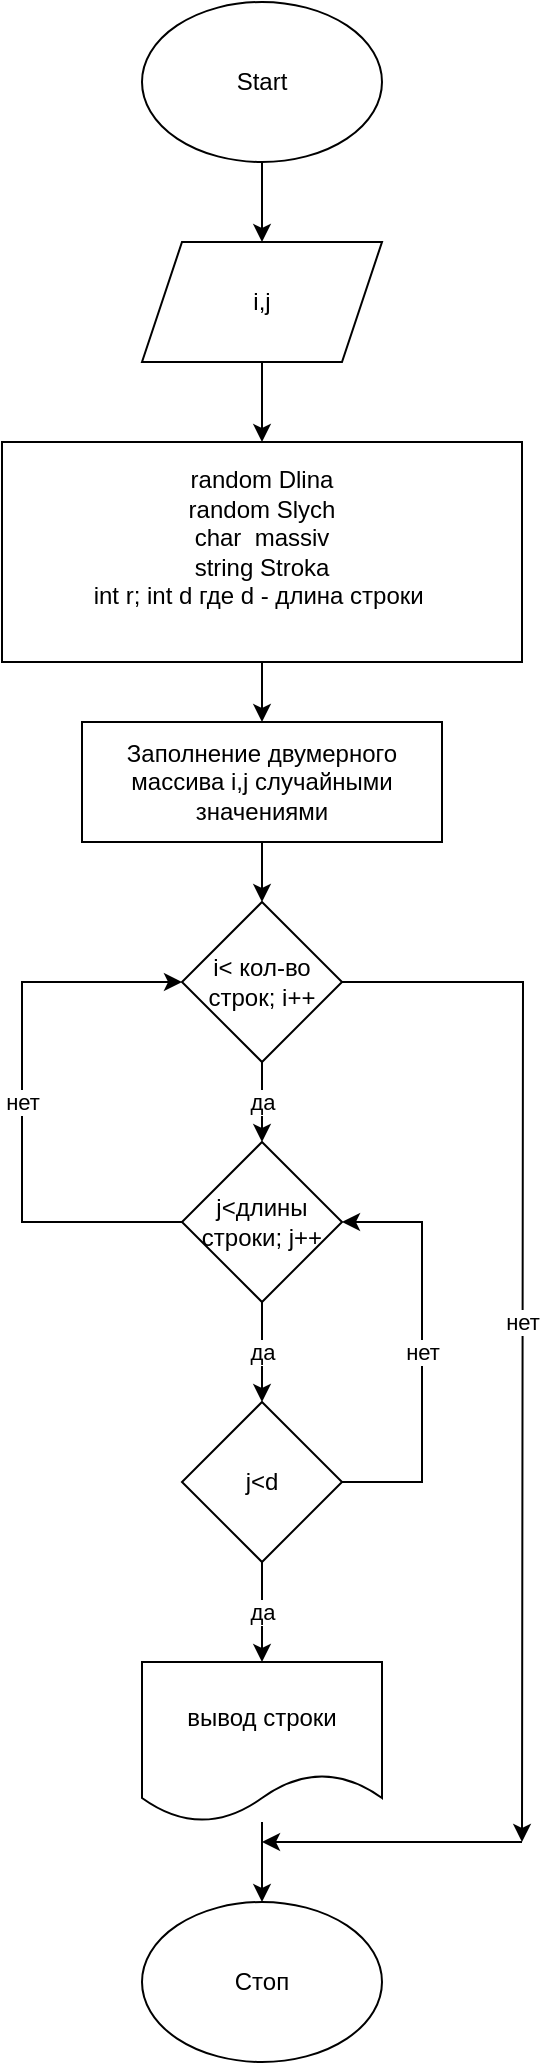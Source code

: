 <mxfile version="23.1.3" type="device">
  <diagram name="Страница — 1" id="xNgjhcP0F6RCaTXv2Yzx">
    <mxGraphModel dx="794" dy="433" grid="1" gridSize="10" guides="1" tooltips="1" connect="1" arrows="1" fold="1" page="1" pageScale="1" pageWidth="827" pageHeight="1169" math="0" shadow="0">
      <root>
        <mxCell id="0" />
        <mxCell id="1" parent="0" />
        <mxCell id="4wQvC1eoPzFsa-Fu2dIV-3" value="" style="edgeStyle=orthogonalEdgeStyle;rounded=0;orthogonalLoop=1;jettySize=auto;html=1;" edge="1" parent="1" source="4wQvC1eoPzFsa-Fu2dIV-1" target="4wQvC1eoPzFsa-Fu2dIV-2">
          <mxGeometry relative="1" as="geometry" />
        </mxCell>
        <mxCell id="4wQvC1eoPzFsa-Fu2dIV-1" value="Start" style="ellipse;whiteSpace=wrap;html=1;" vertex="1" parent="1">
          <mxGeometry x="180" y="40" width="120" height="80" as="geometry" />
        </mxCell>
        <mxCell id="4wQvC1eoPzFsa-Fu2dIV-5" value="" style="edgeStyle=orthogonalEdgeStyle;rounded=0;orthogonalLoop=1;jettySize=auto;html=1;" edge="1" parent="1" source="4wQvC1eoPzFsa-Fu2dIV-2" target="4wQvC1eoPzFsa-Fu2dIV-4">
          <mxGeometry relative="1" as="geometry" />
        </mxCell>
        <mxCell id="4wQvC1eoPzFsa-Fu2dIV-2" value="i,j" style="shape=parallelogram;perimeter=parallelogramPerimeter;whiteSpace=wrap;html=1;fixedSize=1;" vertex="1" parent="1">
          <mxGeometry x="180" y="160" width="120" height="60" as="geometry" />
        </mxCell>
        <mxCell id="4wQvC1eoPzFsa-Fu2dIV-6" style="edgeStyle=orthogonalEdgeStyle;rounded=0;orthogonalLoop=1;jettySize=auto;html=1;exitX=0.5;exitY=1;exitDx=0;exitDy=0;" edge="1" parent="1" source="4wQvC1eoPzFsa-Fu2dIV-4">
          <mxGeometry relative="1" as="geometry">
            <mxPoint x="240" y="330" as="targetPoint" />
          </mxGeometry>
        </mxCell>
        <mxCell id="4wQvC1eoPzFsa-Fu2dIV-8" value="" style="edgeStyle=orthogonalEdgeStyle;rounded=0;orthogonalLoop=1;jettySize=auto;html=1;" edge="1" parent="1" source="4wQvC1eoPzFsa-Fu2dIV-4" target="4wQvC1eoPzFsa-Fu2dIV-7">
          <mxGeometry relative="1" as="geometry" />
        </mxCell>
        <mxCell id="4wQvC1eoPzFsa-Fu2dIV-4" value="&lt;div&gt;random Dlina&lt;/div&gt;&lt;div&gt;random Slych&lt;/div&gt;&lt;div&gt;char&amp;nbsp; massiv&lt;/div&gt;&lt;div&gt;string Stroka&lt;/div&gt;&lt;div&gt;int r; int d где d - длина строки&amp;nbsp;&lt;/div&gt;&lt;div&gt;&lt;br&gt;&lt;/div&gt;" style="rounded=0;whiteSpace=wrap;html=1;" vertex="1" parent="1">
          <mxGeometry x="110" y="260" width="260" height="110" as="geometry" />
        </mxCell>
        <mxCell id="4wQvC1eoPzFsa-Fu2dIV-10" value="" style="edgeStyle=orthogonalEdgeStyle;rounded=0;orthogonalLoop=1;jettySize=auto;html=1;" edge="1" parent="1" source="4wQvC1eoPzFsa-Fu2dIV-7" target="4wQvC1eoPzFsa-Fu2dIV-9">
          <mxGeometry relative="1" as="geometry" />
        </mxCell>
        <mxCell id="4wQvC1eoPzFsa-Fu2dIV-7" value="Заполнение двумерного массива i,j случайными значениями" style="rounded=0;whiteSpace=wrap;html=1;" vertex="1" parent="1">
          <mxGeometry x="150" y="400" width="180" height="60" as="geometry" />
        </mxCell>
        <mxCell id="4wQvC1eoPzFsa-Fu2dIV-12" value="да" style="edgeStyle=orthogonalEdgeStyle;rounded=0;orthogonalLoop=1;jettySize=auto;html=1;entryX=0.5;entryY=0;entryDx=0;entryDy=0;" edge="1" parent="1" source="4wQvC1eoPzFsa-Fu2dIV-9" target="4wQvC1eoPzFsa-Fu2dIV-33">
          <mxGeometry relative="1" as="geometry">
            <mxPoint x="240" y="590" as="targetPoint" />
          </mxGeometry>
        </mxCell>
        <mxCell id="4wQvC1eoPzFsa-Fu2dIV-29" value="нет" style="edgeStyle=orthogonalEdgeStyle;rounded=0;orthogonalLoop=1;jettySize=auto;html=1;exitX=1;exitY=0.5;exitDx=0;exitDy=0;" edge="1" parent="1" source="4wQvC1eoPzFsa-Fu2dIV-9">
          <mxGeometry relative="1" as="geometry">
            <mxPoint x="280" y="560" as="sourcePoint" />
            <mxPoint x="370" y="960" as="targetPoint" />
          </mxGeometry>
        </mxCell>
        <mxCell id="4wQvC1eoPzFsa-Fu2dIV-9" value="i&amp;lt; кол-во строк; i++" style="rhombus;whiteSpace=wrap;html=1;" vertex="1" parent="1">
          <mxGeometry x="200" y="490" width="80" height="80" as="geometry" />
        </mxCell>
        <mxCell id="4wQvC1eoPzFsa-Fu2dIV-14" value="да" style="edgeStyle=orthogonalEdgeStyle;rounded=0;orthogonalLoop=1;jettySize=auto;html=1;" edge="1" parent="1" source="4wQvC1eoPzFsa-Fu2dIV-11" target="4wQvC1eoPzFsa-Fu2dIV-13">
          <mxGeometry relative="1" as="geometry" />
        </mxCell>
        <mxCell id="4wQvC1eoPzFsa-Fu2dIV-11" value="j&amp;lt;d" style="rhombus;whiteSpace=wrap;html=1;" vertex="1" parent="1">
          <mxGeometry x="200" y="740" width="80" height="80" as="geometry" />
        </mxCell>
        <mxCell id="4wQvC1eoPzFsa-Fu2dIV-32" value="" style="edgeStyle=orthogonalEdgeStyle;rounded=0;orthogonalLoop=1;jettySize=auto;html=1;" edge="1" parent="1" source="4wQvC1eoPzFsa-Fu2dIV-13" target="4wQvC1eoPzFsa-Fu2dIV-31">
          <mxGeometry relative="1" as="geometry" />
        </mxCell>
        <mxCell id="4wQvC1eoPzFsa-Fu2dIV-13" value="вывод строки" style="shape=document;whiteSpace=wrap;html=1;boundedLbl=1;" vertex="1" parent="1">
          <mxGeometry x="180" y="870" width="120" height="80" as="geometry" />
        </mxCell>
        <mxCell id="4wQvC1eoPzFsa-Fu2dIV-26" value="нет" style="endArrow=classic;html=1;rounded=0;exitX=1;exitY=0.5;exitDx=0;exitDy=0;entryX=1;entryY=0.5;entryDx=0;entryDy=0;" edge="1" parent="1" source="4wQvC1eoPzFsa-Fu2dIV-11" target="4wQvC1eoPzFsa-Fu2dIV-33">
          <mxGeometry width="50" height="50" relative="1" as="geometry">
            <mxPoint x="40" y="710" as="sourcePoint" />
            <mxPoint x="320" y="650" as="targetPoint" />
            <Array as="points">
              <mxPoint x="320" y="780" />
              <mxPoint x="320" y="650" />
            </Array>
          </mxGeometry>
        </mxCell>
        <mxCell id="4wQvC1eoPzFsa-Fu2dIV-27" value="нет" style="endArrow=classic;html=1;rounded=0;exitX=0;exitY=0.5;exitDx=0;exitDy=0;entryX=0;entryY=0.5;entryDx=0;entryDy=0;" edge="1" parent="1" source="4wQvC1eoPzFsa-Fu2dIV-33" target="4wQvC1eoPzFsa-Fu2dIV-9">
          <mxGeometry width="50" height="50" relative="1" as="geometry">
            <mxPoint x="80" y="580" as="sourcePoint" />
            <mxPoint x="170" y="540" as="targetPoint" />
            <Array as="points">
              <mxPoint x="120" y="650" />
              <mxPoint x="120" y="530" />
            </Array>
          </mxGeometry>
        </mxCell>
        <mxCell id="4wQvC1eoPzFsa-Fu2dIV-30" value="" style="endArrow=classic;html=1;rounded=0;" edge="1" parent="1">
          <mxGeometry width="50" height="50" relative="1" as="geometry">
            <mxPoint x="370" y="960" as="sourcePoint" />
            <mxPoint x="240" y="960" as="targetPoint" />
            <Array as="points">
              <mxPoint x="310" y="960" />
            </Array>
          </mxGeometry>
        </mxCell>
        <mxCell id="4wQvC1eoPzFsa-Fu2dIV-31" value="Стоп" style="ellipse;whiteSpace=wrap;html=1;" vertex="1" parent="1">
          <mxGeometry x="180" y="990" width="120" height="80" as="geometry" />
        </mxCell>
        <mxCell id="4wQvC1eoPzFsa-Fu2dIV-34" value="да" style="edgeStyle=orthogonalEdgeStyle;rounded=0;orthogonalLoop=1;jettySize=auto;html=1;" edge="1" parent="1" source="4wQvC1eoPzFsa-Fu2dIV-33" target="4wQvC1eoPzFsa-Fu2dIV-11">
          <mxGeometry relative="1" as="geometry" />
        </mxCell>
        <mxCell id="4wQvC1eoPzFsa-Fu2dIV-33" value="j&amp;lt;длины строки; j++" style="rhombus;whiteSpace=wrap;html=1;" vertex="1" parent="1">
          <mxGeometry x="200" y="610" width="80" height="80" as="geometry" />
        </mxCell>
      </root>
    </mxGraphModel>
  </diagram>
</mxfile>
